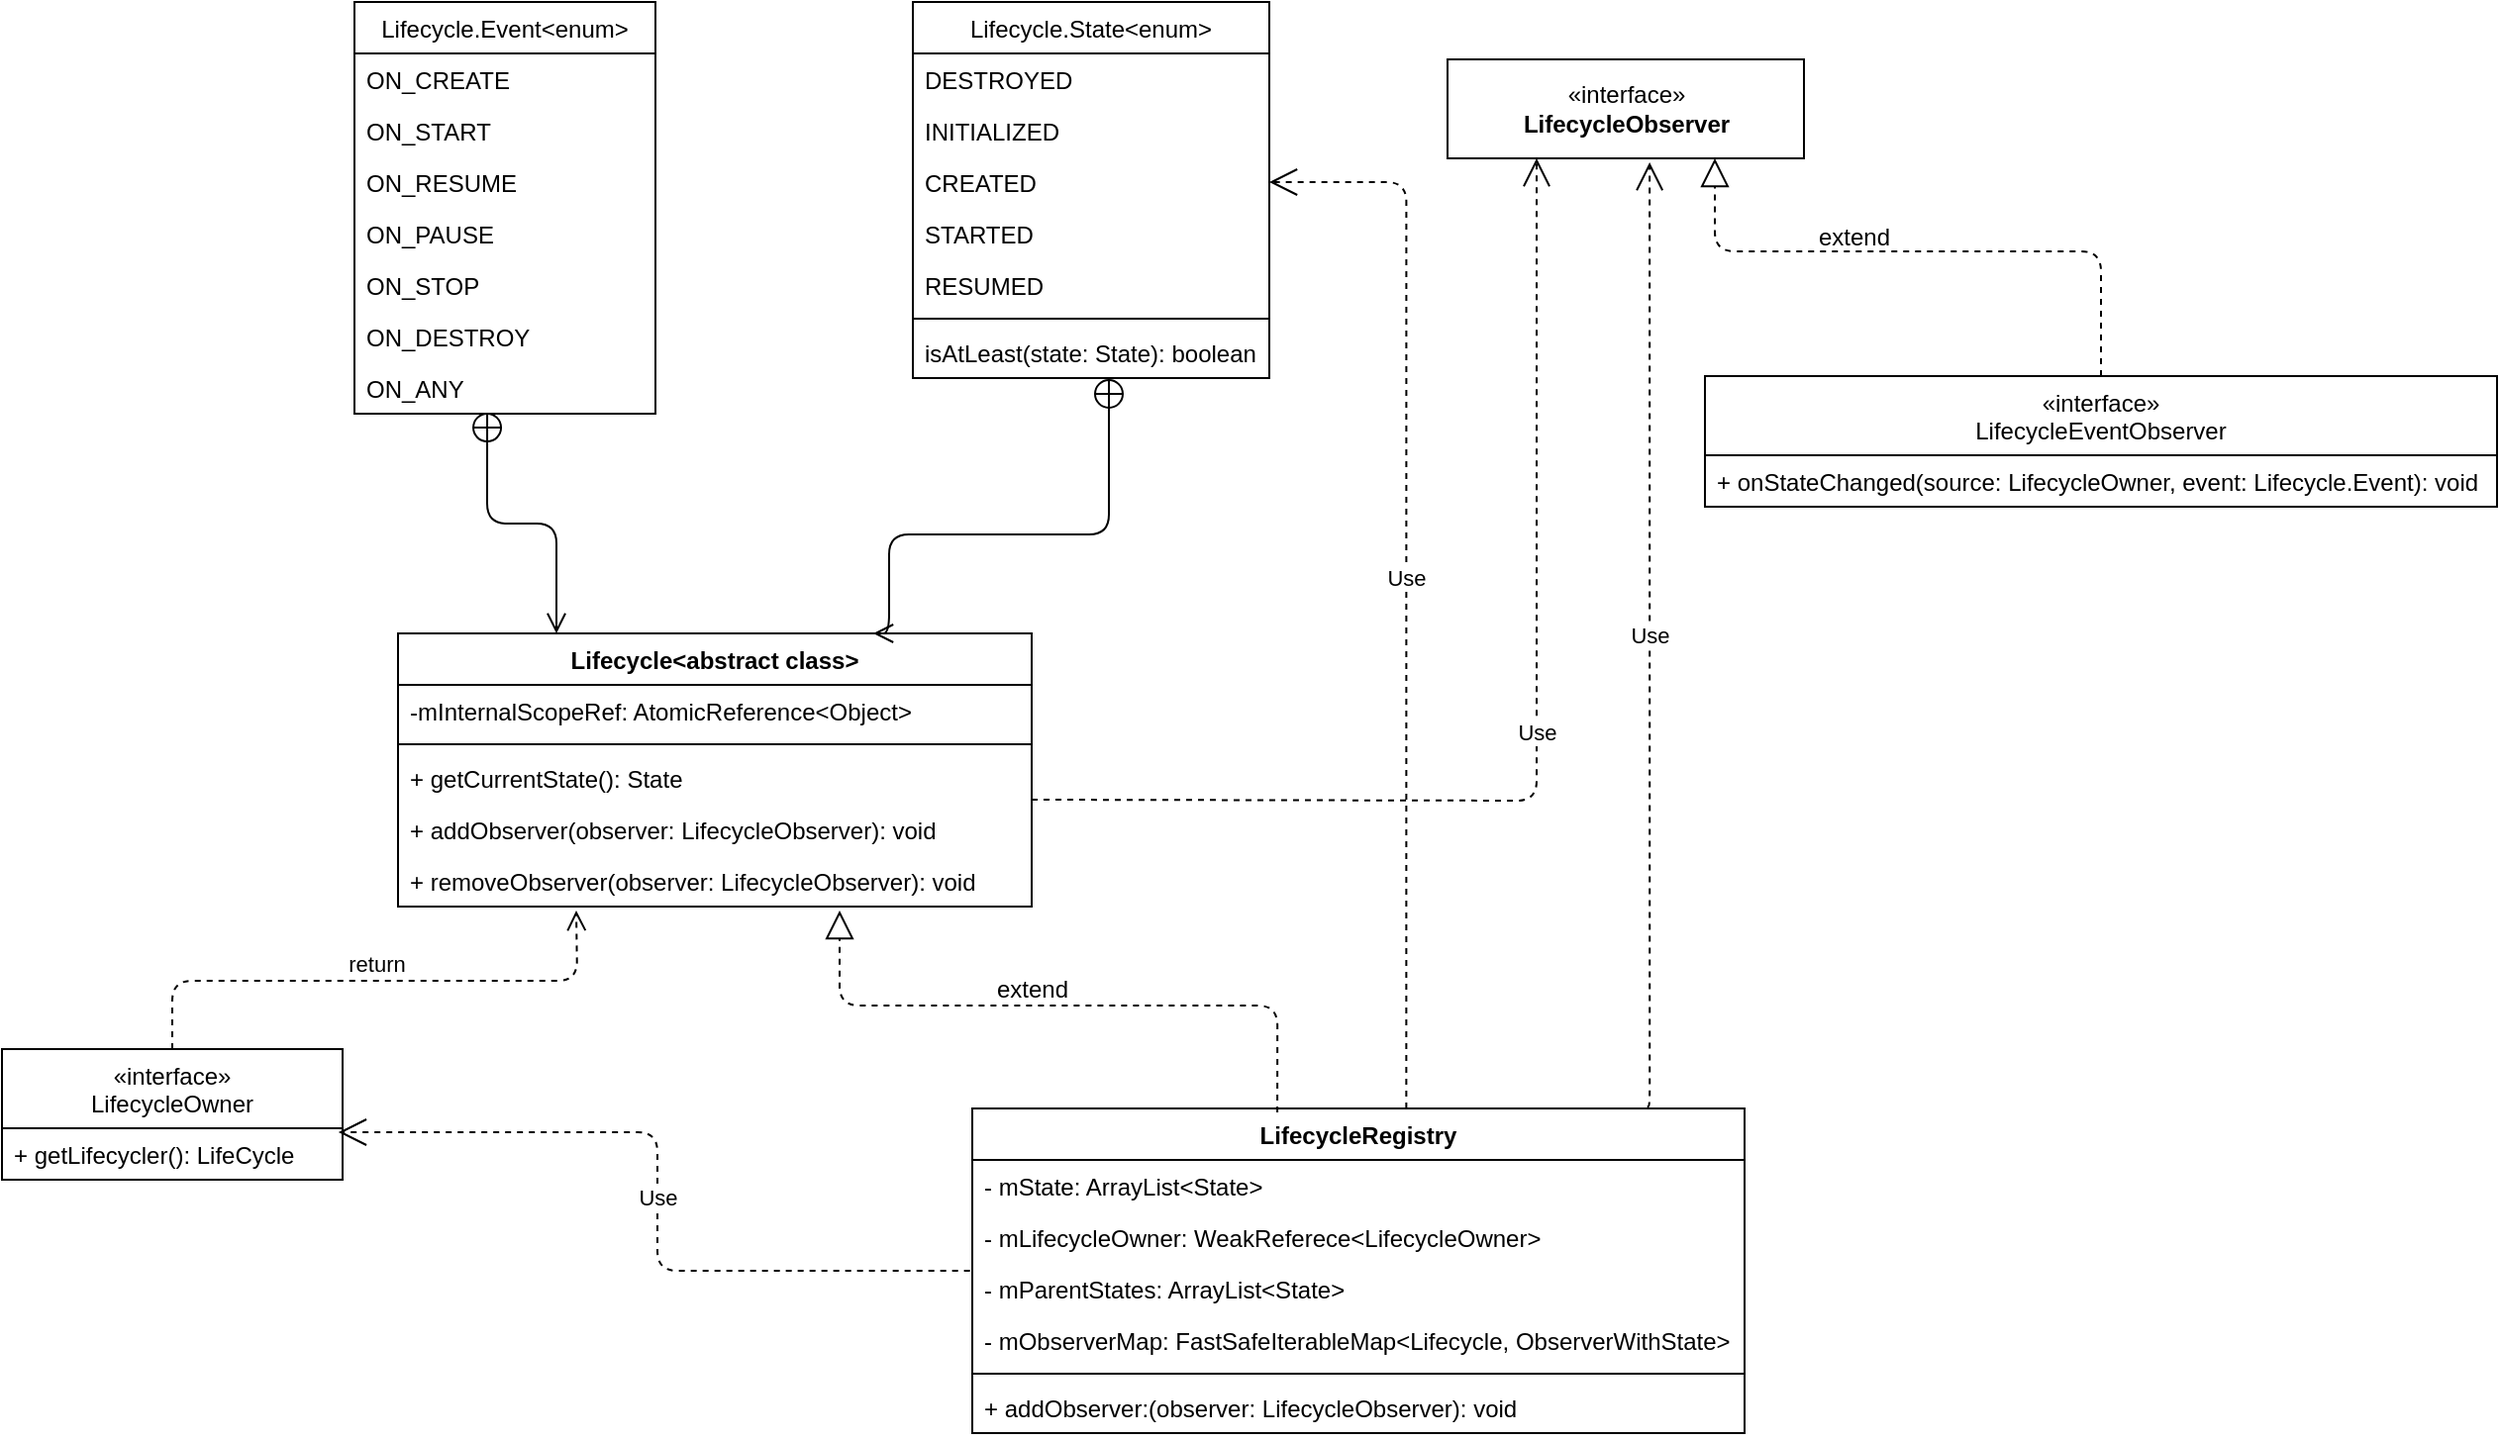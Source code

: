 <mxfile version="14.7.10" type="github">
  <diagram id="C5RBs43oDa-KdzZeNtuy" name="Page-1">
    <mxGraphModel dx="1420" dy="802" grid="1" gridSize="10" guides="1" tooltips="1" connect="1" arrows="1" fold="1" page="1" pageScale="1" pageWidth="827" pageHeight="1169" math="0" shadow="0">
      <root>
        <mxCell id="WIyWlLk6GJQsqaUBKTNV-0" />
        <mxCell id="WIyWlLk6GJQsqaUBKTNV-1" parent="WIyWlLk6GJQsqaUBKTNV-0" />
        <mxCell id="zkfFHV4jXpPFQw0GAbJ--17" value="Lifecycle.Event&lt;enum&gt;" style="swimlane;fontStyle=0;align=center;verticalAlign=top;childLayout=stackLayout;horizontal=1;startSize=26;horizontalStack=0;resizeParent=1;resizeLast=0;collapsible=1;marginBottom=0;rounded=0;shadow=0;strokeWidth=1;" parent="WIyWlLk6GJQsqaUBKTNV-1" vertex="1">
          <mxGeometry x="338" y="71" width="152" height="208" as="geometry">
            <mxRectangle x="550" y="140" width="160" height="26" as="alternateBounds" />
          </mxGeometry>
        </mxCell>
        <mxCell id="zkfFHV4jXpPFQw0GAbJ--18" value="ON_CREATE" style="text;align=left;verticalAlign=top;spacingLeft=4;spacingRight=4;overflow=hidden;rotatable=0;points=[[0,0.5],[1,0.5]];portConstraint=eastwest;" parent="zkfFHV4jXpPFQw0GAbJ--17" vertex="1">
          <mxGeometry y="26" width="152" height="26" as="geometry" />
        </mxCell>
        <mxCell id="zkfFHV4jXpPFQw0GAbJ--19" value="ON_START" style="text;align=left;verticalAlign=top;spacingLeft=4;spacingRight=4;overflow=hidden;rotatable=0;points=[[0,0.5],[1,0.5]];portConstraint=eastwest;rounded=0;shadow=0;html=0;" parent="zkfFHV4jXpPFQw0GAbJ--17" vertex="1">
          <mxGeometry y="52" width="152" height="26" as="geometry" />
        </mxCell>
        <mxCell id="zkfFHV4jXpPFQw0GAbJ--20" value="ON_RESUME" style="text;align=left;verticalAlign=top;spacingLeft=4;spacingRight=4;overflow=hidden;rotatable=0;points=[[0,0.5],[1,0.5]];portConstraint=eastwest;rounded=0;shadow=0;html=0;" parent="zkfFHV4jXpPFQw0GAbJ--17" vertex="1">
          <mxGeometry y="78" width="152" height="26" as="geometry" />
        </mxCell>
        <mxCell id="zkfFHV4jXpPFQw0GAbJ--21" value="ON_PAUSE" style="text;align=left;verticalAlign=top;spacingLeft=4;spacingRight=4;overflow=hidden;rotatable=0;points=[[0,0.5],[1,0.5]];portConstraint=eastwest;rounded=0;shadow=0;html=0;" parent="zkfFHV4jXpPFQw0GAbJ--17" vertex="1">
          <mxGeometry y="104" width="152" height="26" as="geometry" />
        </mxCell>
        <mxCell id="zqtUxQBj5CkgadVjH1wM-1" value="ON_STOP" style="text;align=left;verticalAlign=top;spacingLeft=4;spacingRight=4;overflow=hidden;rotatable=0;points=[[0,0.5],[1,0.5]];portConstraint=eastwest;rounded=0;shadow=0;html=0;" parent="zkfFHV4jXpPFQw0GAbJ--17" vertex="1">
          <mxGeometry y="130" width="152" height="26" as="geometry" />
        </mxCell>
        <mxCell id="zqtUxQBj5CkgadVjH1wM-2" value="ON_DESTROY" style="text;align=left;verticalAlign=top;spacingLeft=4;spacingRight=4;overflow=hidden;rotatable=0;points=[[0,0.5],[1,0.5]];portConstraint=eastwest;rounded=0;shadow=0;html=0;" parent="zkfFHV4jXpPFQw0GAbJ--17" vertex="1">
          <mxGeometry y="156" width="152" height="26" as="geometry" />
        </mxCell>
        <mxCell id="zkfFHV4jXpPFQw0GAbJ--22" value="ON_ANY" style="text;align=left;verticalAlign=top;spacingLeft=4;spacingRight=4;overflow=hidden;rotatable=0;points=[[0,0.5],[1,0.5]];portConstraint=eastwest;rounded=0;shadow=0;html=0;" parent="zkfFHV4jXpPFQw0GAbJ--17" vertex="1">
          <mxGeometry y="182" width="152" height="26" as="geometry" />
        </mxCell>
        <mxCell id="zqtUxQBj5CkgadVjH1wM-3" value="Lifecycle.State&lt;enum&gt;" style="swimlane;fontStyle=0;align=center;verticalAlign=top;childLayout=stackLayout;horizontal=1;startSize=26;horizontalStack=0;resizeParent=1;resizeLast=0;collapsible=1;marginBottom=0;rounded=0;shadow=0;strokeWidth=1;" parent="WIyWlLk6GJQsqaUBKTNV-1" vertex="1">
          <mxGeometry x="620" y="71" width="180" height="190" as="geometry">
            <mxRectangle x="550" y="140" width="160" height="26" as="alternateBounds" />
          </mxGeometry>
        </mxCell>
        <mxCell id="zqtUxQBj5CkgadVjH1wM-4" value="DESTROYED" style="text;align=left;verticalAlign=top;spacingLeft=4;spacingRight=4;overflow=hidden;rotatable=0;points=[[0,0.5],[1,0.5]];portConstraint=eastwest;" parent="zqtUxQBj5CkgadVjH1wM-3" vertex="1">
          <mxGeometry y="26" width="180" height="26" as="geometry" />
        </mxCell>
        <mxCell id="zqtUxQBj5CkgadVjH1wM-5" value="INITIALIZED" style="text;align=left;verticalAlign=top;spacingLeft=4;spacingRight=4;overflow=hidden;rotatable=0;points=[[0,0.5],[1,0.5]];portConstraint=eastwest;rounded=0;shadow=0;html=0;" parent="zqtUxQBj5CkgadVjH1wM-3" vertex="1">
          <mxGeometry y="52" width="180" height="26" as="geometry" />
        </mxCell>
        <mxCell id="zqtUxQBj5CkgadVjH1wM-6" value="CREATED" style="text;align=left;verticalAlign=top;spacingLeft=4;spacingRight=4;overflow=hidden;rotatable=0;points=[[0,0.5],[1,0.5]];portConstraint=eastwest;rounded=0;shadow=0;html=0;" parent="zqtUxQBj5CkgadVjH1wM-3" vertex="1">
          <mxGeometry y="78" width="180" height="26" as="geometry" />
        </mxCell>
        <mxCell id="zqtUxQBj5CkgadVjH1wM-7" value="STARTED" style="text;align=left;verticalAlign=top;spacingLeft=4;spacingRight=4;overflow=hidden;rotatable=0;points=[[0,0.5],[1,0.5]];portConstraint=eastwest;rounded=0;shadow=0;html=0;" parent="zqtUxQBj5CkgadVjH1wM-3" vertex="1">
          <mxGeometry y="104" width="180" height="26" as="geometry" />
        </mxCell>
        <mxCell id="zqtUxQBj5CkgadVjH1wM-8" value="RESUMED" style="text;align=left;verticalAlign=top;spacingLeft=4;spacingRight=4;overflow=hidden;rotatable=0;points=[[0,0.5],[1,0.5]];portConstraint=eastwest;rounded=0;shadow=0;html=0;" parent="zqtUxQBj5CkgadVjH1wM-3" vertex="1">
          <mxGeometry y="130" width="180" height="26" as="geometry" />
        </mxCell>
        <mxCell id="zqtUxQBj5CkgadVjH1wM-11" value="" style="line;strokeWidth=1;fillColor=none;align=left;verticalAlign=middle;spacingTop=-1;spacingLeft=3;spacingRight=3;rotatable=0;labelPosition=right;points=[];portConstraint=eastwest;" parent="zqtUxQBj5CkgadVjH1wM-3" vertex="1">
          <mxGeometry y="156" width="180" height="8" as="geometry" />
        </mxCell>
        <mxCell id="zqtUxQBj5CkgadVjH1wM-10" value="isAtLeast(state: State): boolean" style="text;align=left;verticalAlign=top;spacingLeft=4;spacingRight=4;overflow=hidden;rotatable=0;points=[[0,0.5],[1,0.5]];portConstraint=eastwest;rounded=0;shadow=0;html=0;" parent="zqtUxQBj5CkgadVjH1wM-3" vertex="1">
          <mxGeometry y="164" width="180" height="26" as="geometry" />
        </mxCell>
        <mxCell id="zqtUxQBj5CkgadVjH1wM-12" value="Lifecycle&lt;abstract class&gt;" style="swimlane;fontStyle=1;align=center;verticalAlign=top;childLayout=stackLayout;horizontal=1;startSize=26;horizontalStack=0;resizeParent=1;resizeParentMax=0;resizeLast=0;collapsible=1;marginBottom=0;" parent="WIyWlLk6GJQsqaUBKTNV-1" vertex="1">
          <mxGeometry x="360" y="390" width="320" height="138" as="geometry" />
        </mxCell>
        <mxCell id="zqtUxQBj5CkgadVjH1wM-13" value="-mInternalScopeRef: AtomicReference&lt;Object&gt;" style="text;strokeColor=none;fillColor=none;align=left;verticalAlign=top;spacingLeft=4;spacingRight=4;overflow=hidden;rotatable=0;points=[[0,0.5],[1,0.5]];portConstraint=eastwest;" parent="zqtUxQBj5CkgadVjH1wM-12" vertex="1">
          <mxGeometry y="26" width="320" height="26" as="geometry" />
        </mxCell>
        <mxCell id="zqtUxQBj5CkgadVjH1wM-14" value="" style="line;strokeWidth=1;fillColor=none;align=left;verticalAlign=middle;spacingTop=-1;spacingLeft=3;spacingRight=3;rotatable=0;labelPosition=right;points=[];portConstraint=eastwest;" parent="zqtUxQBj5CkgadVjH1wM-12" vertex="1">
          <mxGeometry y="52" width="320" height="8" as="geometry" />
        </mxCell>
        <mxCell id="zqtUxQBj5CkgadVjH1wM-25" value="+ getCurrentState(): State" style="text;strokeColor=none;fillColor=none;align=left;verticalAlign=top;spacingLeft=4;spacingRight=4;overflow=hidden;rotatable=0;points=[[0,0.5],[1,0.5]];portConstraint=eastwest;" parent="zqtUxQBj5CkgadVjH1wM-12" vertex="1">
          <mxGeometry y="60" width="320" height="26" as="geometry" />
        </mxCell>
        <mxCell id="zqtUxQBj5CkgadVjH1wM-15" value="+ addObserver(observer: LifecycleObserver): void" style="text;strokeColor=none;fillColor=none;align=left;verticalAlign=top;spacingLeft=4;spacingRight=4;overflow=hidden;rotatable=0;points=[[0,0.5],[1,0.5]];portConstraint=eastwest;" parent="zqtUxQBj5CkgadVjH1wM-12" vertex="1">
          <mxGeometry y="86" width="320" height="26" as="geometry" />
        </mxCell>
        <mxCell id="zqtUxQBj5CkgadVjH1wM-24" value="+ removeObserver(observer: LifecycleObserver): void" style="text;strokeColor=none;fillColor=none;align=left;verticalAlign=top;spacingLeft=4;spacingRight=4;overflow=hidden;rotatable=0;points=[[0,0.5],[1,0.5]];portConstraint=eastwest;" parent="zqtUxQBj5CkgadVjH1wM-12" vertex="1">
          <mxGeometry y="112" width="320" height="26" as="geometry" />
        </mxCell>
        <mxCell id="zqtUxQBj5CkgadVjH1wM-26" value="" style="endArrow=open;startArrow=circlePlus;endFill=0;startFill=0;endSize=8;html=1;entryX=0.25;entryY=0;entryDx=0;entryDy=0;edgeStyle=orthogonalEdgeStyle;exitX=0.441;exitY=0.962;exitDx=0;exitDy=0;exitPerimeter=0;" parent="WIyWlLk6GJQsqaUBKTNV-1" source="zkfFHV4jXpPFQw0GAbJ--22" target="zqtUxQBj5CkgadVjH1wM-12" edge="1">
          <mxGeometry width="160" relative="1" as="geometry">
            <mxPoint x="410" y="300" as="sourcePoint" />
            <mxPoint x="440" y="330" as="targetPoint" />
          </mxGeometry>
        </mxCell>
        <mxCell id="zqtUxQBj5CkgadVjH1wM-27" value="" style="endArrow=open;startArrow=circlePlus;endFill=0;startFill=0;endSize=8;html=1;entryX=0.75;entryY=0;entryDx=0;entryDy=0;edgeStyle=orthogonalEdgeStyle;" parent="WIyWlLk6GJQsqaUBKTNV-1" source="zqtUxQBj5CkgadVjH1wM-10" target="zqtUxQBj5CkgadVjH1wM-12" edge="1">
          <mxGeometry width="160" relative="1" as="geometry">
            <mxPoint x="550" y="310" as="sourcePoint" />
            <mxPoint x="660" y="310" as="targetPoint" />
            <Array as="points">
              <mxPoint x="719" y="340" />
              <mxPoint x="608" y="340" />
            </Array>
          </mxGeometry>
        </mxCell>
        <mxCell id="zqtUxQBj5CkgadVjH1wM-30" value="Use" style="endArrow=open;endSize=12;dashed=1;html=1;entryX=0.25;entryY=1;entryDx=0;entryDy=0;edgeStyle=orthogonalEdgeStyle;" parent="WIyWlLk6GJQsqaUBKTNV-1" target="zqtUxQBj5CkgadVjH1wM-29" edge="1">
          <mxGeometry width="160" relative="1" as="geometry">
            <mxPoint x="680" y="474" as="sourcePoint" />
            <mxPoint x="640" y="480" as="targetPoint" />
          </mxGeometry>
        </mxCell>
        <mxCell id="ooI7DmoPlPqBt7XE1KKF-6" value="«interface»&#xa;LifecycleOwner" style="swimlane;fontStyle=0;childLayout=stackLayout;horizontal=1;startSize=40;fillColor=none;horizontalStack=0;resizeParent=1;resizeParentMax=0;resizeLast=0;collapsible=1;marginBottom=0;" vertex="1" parent="WIyWlLk6GJQsqaUBKTNV-1">
          <mxGeometry x="160" y="600" width="172" height="66" as="geometry" />
        </mxCell>
        <mxCell id="ooI7DmoPlPqBt7XE1KKF-1" value="+ getLifecycler(): LifeCycle" style="text;strokeColor=none;fillColor=none;align=left;verticalAlign=top;spacingLeft=4;spacingRight=4;overflow=hidden;rotatable=0;points=[[0,0.5],[1,0.5]];portConstraint=eastwest;" vertex="1" parent="ooI7DmoPlPqBt7XE1KKF-6">
          <mxGeometry y="40" width="172" height="26" as="geometry" />
        </mxCell>
        <mxCell id="ooI7DmoPlPqBt7XE1KKF-10" value="return" style="html=1;verticalAlign=bottom;endArrow=open;dashed=1;endSize=8;exitX=0.5;exitY=0;exitDx=0;exitDy=0;edgeStyle=orthogonalEdgeStyle;" edge="1" parent="WIyWlLk6GJQsqaUBKTNV-1" source="ooI7DmoPlPqBt7XE1KKF-6">
          <mxGeometry relative="1" as="geometry">
            <mxPoint x="230" y="680" as="sourcePoint" />
            <mxPoint x="450" y="530" as="targetPoint" />
          </mxGeometry>
        </mxCell>
        <mxCell id="ooI7DmoPlPqBt7XE1KKF-17" value="LifecycleRegistry" style="swimlane;fontStyle=1;align=center;verticalAlign=top;childLayout=stackLayout;horizontal=1;startSize=26;horizontalStack=0;resizeParent=1;resizeParentMax=0;resizeLast=0;collapsible=1;marginBottom=0;" vertex="1" parent="WIyWlLk6GJQsqaUBKTNV-1">
          <mxGeometry x="650" y="630" width="390" height="164" as="geometry" />
        </mxCell>
        <mxCell id="ooI7DmoPlPqBt7XE1KKF-30" value="- mState: ArrayList&lt;State&gt;" style="text;strokeColor=none;fillColor=none;align=left;verticalAlign=top;spacingLeft=4;spacingRight=4;overflow=hidden;rotatable=0;points=[[0,0.5],[1,0.5]];portConstraint=eastwest;" vertex="1" parent="ooI7DmoPlPqBt7XE1KKF-17">
          <mxGeometry y="26" width="390" height="26" as="geometry" />
        </mxCell>
        <mxCell id="ooI7DmoPlPqBt7XE1KKF-18" value="- mLifecycleOwner: WeakReferece&lt;LifecycleOwner&gt;" style="text;strokeColor=none;fillColor=none;align=left;verticalAlign=top;spacingLeft=4;spacingRight=4;overflow=hidden;rotatable=0;points=[[0,0.5],[1,0.5]];portConstraint=eastwest;" vertex="1" parent="ooI7DmoPlPqBt7XE1KKF-17">
          <mxGeometry y="52" width="390" height="26" as="geometry" />
        </mxCell>
        <mxCell id="ooI7DmoPlPqBt7XE1KKF-28" value="- mParentStates: ArrayList&lt;State&gt;" style="text;strokeColor=none;fillColor=none;align=left;verticalAlign=top;spacingLeft=4;spacingRight=4;overflow=hidden;rotatable=0;points=[[0,0.5],[1,0.5]];portConstraint=eastwest;" vertex="1" parent="ooI7DmoPlPqBt7XE1KKF-17">
          <mxGeometry y="78" width="390" height="26" as="geometry" />
        </mxCell>
        <mxCell id="ooI7DmoPlPqBt7XE1KKF-36" value="- mObserverMap: FastSafeIterableMap&lt;Lifecycle, ObserverWithState&gt;" style="text;strokeColor=none;fillColor=none;align=left;verticalAlign=top;spacingLeft=4;spacingRight=4;overflow=hidden;rotatable=0;points=[[0,0.5],[1,0.5]];portConstraint=eastwest;" vertex="1" parent="ooI7DmoPlPqBt7XE1KKF-17">
          <mxGeometry y="104" width="390" height="26" as="geometry" />
        </mxCell>
        <mxCell id="ooI7DmoPlPqBt7XE1KKF-19" value="" style="line;strokeWidth=1;fillColor=none;align=left;verticalAlign=middle;spacingTop=-1;spacingLeft=3;spacingRight=3;rotatable=0;labelPosition=right;points=[];portConstraint=eastwest;" vertex="1" parent="ooI7DmoPlPqBt7XE1KKF-17">
          <mxGeometry y="130" width="390" height="8" as="geometry" />
        </mxCell>
        <mxCell id="ooI7DmoPlPqBt7XE1KKF-20" value="+ addObserver:(observer: LifecycleObserver): void" style="text;strokeColor=none;fillColor=none;align=left;verticalAlign=top;spacingLeft=4;spacingRight=4;overflow=hidden;rotatable=0;points=[[0,0.5],[1,0.5]];portConstraint=eastwest;" vertex="1" parent="ooI7DmoPlPqBt7XE1KKF-17">
          <mxGeometry y="138" width="390" height="26" as="geometry" />
        </mxCell>
        <mxCell id="ooI7DmoPlPqBt7XE1KKF-24" value="" style="endArrow=block;dashed=1;endFill=0;endSize=12;html=1;exitX=0.395;exitY=0.012;exitDx=0;exitDy=0;edgeStyle=orthogonalEdgeStyle;exitPerimeter=0;" edge="1" parent="WIyWlLk6GJQsqaUBKTNV-1" source="ooI7DmoPlPqBt7XE1KKF-17">
          <mxGeometry width="160" relative="1" as="geometry">
            <mxPoint x="330" y="400" as="sourcePoint" />
            <mxPoint x="583" y="530" as="targetPoint" />
            <Array as="points">
              <mxPoint x="804" y="578" />
              <mxPoint x="583" y="578" />
            </Array>
          </mxGeometry>
        </mxCell>
        <mxCell id="ooI7DmoPlPqBt7XE1KKF-25" value="extend" style="text;html=1;align=center;verticalAlign=middle;resizable=0;points=[];autosize=1;strokeColor=none;" vertex="1" parent="WIyWlLk6GJQsqaUBKTNV-1">
          <mxGeometry x="655" y="560" width="50" height="20" as="geometry" />
        </mxCell>
        <mxCell id="ooI7DmoPlPqBt7XE1KKF-26" value="Use" style="endArrow=open;endSize=12;dashed=1;html=1;exitX=-0.003;exitY=1.154;exitDx=0;exitDy=0;entryX=0.988;entryY=0.077;entryDx=0;entryDy=0;edgeStyle=orthogonalEdgeStyle;exitPerimeter=0;entryPerimeter=0;" edge="1" parent="WIyWlLk6GJQsqaUBKTNV-1" source="ooI7DmoPlPqBt7XE1KKF-18" target="ooI7DmoPlPqBt7XE1KKF-1">
          <mxGeometry width="160" relative="1" as="geometry">
            <mxPoint x="400" y="499" as="sourcePoint" />
            <mxPoint x="162.5" y="210" as="targetPoint" />
          </mxGeometry>
        </mxCell>
        <mxCell id="ooI7DmoPlPqBt7XE1KKF-29" value="Use" style="endArrow=open;endSize=12;dashed=1;html=1;exitX=0.562;exitY=0;exitDx=0;exitDy=0;entryX=1;entryY=0.5;entryDx=0;entryDy=0;edgeStyle=orthogonalEdgeStyle;exitPerimeter=0;" edge="1" parent="WIyWlLk6GJQsqaUBKTNV-1" source="ooI7DmoPlPqBt7XE1KKF-17" target="zqtUxQBj5CkgadVjH1wM-6">
          <mxGeometry width="160" relative="1" as="geometry">
            <mxPoint x="659.07" y="696.004" as="sourcePoint" />
            <mxPoint x="239.936" y="652.002" as="targetPoint" />
            <Array as="points">
              <mxPoint x="869" y="162" />
            </Array>
          </mxGeometry>
        </mxCell>
        <mxCell id="zqtUxQBj5CkgadVjH1wM-29" value="«interface»&lt;br&gt;&lt;b&gt;LifecycleObserver&lt;/b&gt;" style="html=1;" parent="WIyWlLk6GJQsqaUBKTNV-1" vertex="1">
          <mxGeometry x="890" y="100" width="180" height="50" as="geometry" />
        </mxCell>
        <mxCell id="ooI7DmoPlPqBt7XE1KKF-31" value="«interface»&#xa;LifecycleEventObserver" style="swimlane;fontStyle=0;childLayout=stackLayout;horizontal=1;startSize=40;fillColor=none;horizontalStack=0;resizeParent=1;resizeParentMax=0;resizeLast=0;collapsible=1;marginBottom=0;" vertex="1" parent="WIyWlLk6GJQsqaUBKTNV-1">
          <mxGeometry x="1020" y="260" width="400" height="66" as="geometry" />
        </mxCell>
        <mxCell id="ooI7DmoPlPqBt7XE1KKF-32" value="+ onStateChanged(source: LifecycleOwner, event: Lifecycle.Event): void" style="text;strokeColor=none;fillColor=none;align=left;verticalAlign=top;spacingLeft=4;spacingRight=4;overflow=hidden;rotatable=0;points=[[0,0.5],[1,0.5]];portConstraint=eastwest;" vertex="1" parent="ooI7DmoPlPqBt7XE1KKF-31">
          <mxGeometry y="40" width="400" height="26" as="geometry" />
        </mxCell>
        <mxCell id="ooI7DmoPlPqBt7XE1KKF-33" value="" style="endArrow=block;dashed=1;endFill=0;endSize=12;html=1;exitX=0.5;exitY=0;exitDx=0;exitDy=0;entryX=0.75;entryY=1;entryDx=0;entryDy=0;edgeStyle=orthogonalEdgeStyle;" edge="1" parent="WIyWlLk6GJQsqaUBKTNV-1" source="ooI7DmoPlPqBt7XE1KKF-31" target="zqtUxQBj5CkgadVjH1wM-29">
          <mxGeometry width="160" relative="1" as="geometry">
            <mxPoint x="1221.96" y="249.01" as="sourcePoint" />
            <mxPoint x="1000" y="150" as="targetPoint" />
            <Array as="points">
              <mxPoint x="1220" y="197" />
              <mxPoint x="1025" y="197" />
            </Array>
          </mxGeometry>
        </mxCell>
        <mxCell id="ooI7DmoPlPqBt7XE1KKF-35" value="extend" style="text;html=1;align=center;verticalAlign=middle;resizable=0;points=[];autosize=1;strokeColor=none;" vertex="1" parent="WIyWlLk6GJQsqaUBKTNV-1">
          <mxGeometry x="1070" y="180" width="50" height="20" as="geometry" />
        </mxCell>
        <mxCell id="ooI7DmoPlPqBt7XE1KKF-37" value="Use" style="endArrow=open;endSize=12;dashed=1;html=1;entryX=0.567;entryY=1.04;entryDx=0;entryDy=0;edgeStyle=orthogonalEdgeStyle;entryPerimeter=0;exitX=0.874;exitY=-0.006;exitDx=0;exitDy=0;exitPerimeter=0;" edge="1" parent="WIyWlLk6GJQsqaUBKTNV-1" source="ooI7DmoPlPqBt7XE1KKF-17" target="zqtUxQBj5CkgadVjH1wM-29">
          <mxGeometry width="160" relative="1" as="geometry">
            <mxPoint x="980" y="620" as="sourcePoint" />
            <mxPoint x="810" y="172" as="targetPoint" />
            <Array as="points">
              <mxPoint x="992" y="629" />
            </Array>
          </mxGeometry>
        </mxCell>
      </root>
    </mxGraphModel>
  </diagram>
</mxfile>
